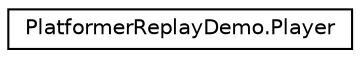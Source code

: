 digraph "Graphical Class Hierarchy"
{
 // LATEX_PDF_SIZE
  edge [fontname="Helvetica",fontsize="10",labelfontname="Helvetica",labelfontsize="10"];
  node [fontname="Helvetica",fontsize="10",shape=record];
  rankdir="LR";
  Node0 [label="PlatformerReplayDemo.Player",height=0.2,width=0.4,color="black", fillcolor="white", style="filled",URL="$classPlatformerReplayDemo_1_1Player.html",tooltip=" "];
}
